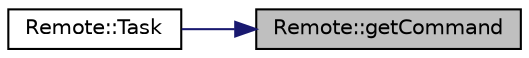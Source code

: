 digraph "Remote::getCommand"
{
 // LATEX_PDF_SIZE
  edge [fontname="Helvetica",fontsize="10",labelfontname="Helvetica",labelfontsize="10"];
  node [fontname="Helvetica",fontsize="10",shape=record];
  rankdir="RL";
  Node1 [label="Remote::getCommand",height=0.2,width=0.4,color="black", fillcolor="grey75", style="filled", fontcolor="black",tooltip="Checks for anything received, handles any special repeat codes, and re-enables the input...."];
  Node1 -> Node2 [dir="back",color="midnightblue",fontsize="10",style="solid",fontname="Helvetica"];
  Node2 [label="Remote::Task",height=0.2,width=0.4,color="black", fillcolor="white", style="filled",URL="$class_remote.html#a386518bafe5bd08dc412c3b1bf7e915f",tooltip="Checks for any command received and invokes the corresponding handler."];
}
